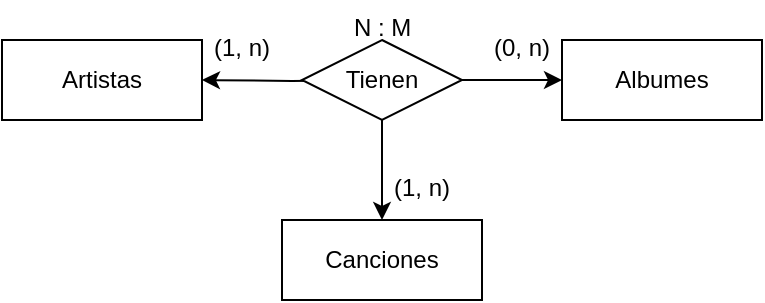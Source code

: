 <mxfile version="21.8.0" type="github">
  <diagram id="R2lEEEUBdFMjLlhIrx00" name="Page-1">
    <mxGraphModel dx="326" dy="381" grid="1" gridSize="10" guides="1" tooltips="1" connect="1" arrows="1" fold="1" page="1" pageScale="1" pageWidth="850" pageHeight="1100" math="0" shadow="0" extFonts="Permanent Marker^https://fonts.googleapis.com/css?family=Permanent+Marker">
      <root>
        <mxCell id="0" />
        <mxCell id="1" parent="0" />
        <mxCell id="vyiPLad3EAMQmW1g5jPn-1" value="Artistas" style="whiteSpace=wrap;html=1;align=center;" vertex="1" parent="1">
          <mxGeometry x="60" y="250" width="100" height="40" as="geometry" />
        </mxCell>
        <mxCell id="vyiPLad3EAMQmW1g5jPn-4" style="edgeStyle=orthogonalEdgeStyle;rounded=0;orthogonalLoop=1;jettySize=auto;html=1;entryX=1;entryY=0.5;entryDx=0;entryDy=0;" edge="1" parent="1" target="vyiPLad3EAMQmW1g5jPn-1">
          <mxGeometry relative="1" as="geometry">
            <mxPoint x="250" y="270" as="sourcePoint" />
          </mxGeometry>
        </mxCell>
        <mxCell id="vyiPLad3EAMQmW1g5jPn-12" value="" style="edgeStyle=orthogonalEdgeStyle;rounded=0;orthogonalLoop=1;jettySize=auto;html=1;" edge="1" parent="1" source="vyiPLad3EAMQmW1g5jPn-8" target="vyiPLad3EAMQmW1g5jPn-9">
          <mxGeometry relative="1" as="geometry" />
        </mxCell>
        <mxCell id="vyiPLad3EAMQmW1g5jPn-28" value="" style="edgeStyle=orthogonalEdgeStyle;rounded=0;orthogonalLoop=1;jettySize=auto;html=1;" edge="1" parent="1" source="vyiPLad3EAMQmW1g5jPn-8" target="vyiPLad3EAMQmW1g5jPn-27">
          <mxGeometry relative="1" as="geometry" />
        </mxCell>
        <mxCell id="vyiPLad3EAMQmW1g5jPn-8" value="Tienen" style="shape=rhombus;perimeter=rhombusPerimeter;whiteSpace=wrap;html=1;align=center;" vertex="1" parent="1">
          <mxGeometry x="210" y="250" width="80" height="40" as="geometry" />
        </mxCell>
        <mxCell id="vyiPLad3EAMQmW1g5jPn-9" value="Albumes" style="whiteSpace=wrap;html=1;align=center;" vertex="1" parent="1">
          <mxGeometry x="340" y="250" width="100" height="40" as="geometry" />
        </mxCell>
        <mxCell id="vyiPLad3EAMQmW1g5jPn-17" value="(1, n)" style="text;strokeColor=none;fillColor=none;spacingLeft=4;spacingRight=4;overflow=hidden;rotatable=0;points=[[0,0.5],[1,0.5]];portConstraint=eastwest;fontSize=12;whiteSpace=wrap;html=1;" vertex="1" parent="1">
          <mxGeometry x="160" y="240" width="40" height="30" as="geometry" />
        </mxCell>
        <mxCell id="vyiPLad3EAMQmW1g5jPn-18" value="(0, n)" style="text;strokeColor=none;fillColor=none;spacingLeft=4;spacingRight=4;overflow=hidden;rotatable=0;points=[[0,0.5],[1,0.5]];portConstraint=eastwest;fontSize=12;whiteSpace=wrap;html=1;" vertex="1" parent="1">
          <mxGeometry x="300" y="240" width="40" height="30" as="geometry" />
        </mxCell>
        <mxCell id="vyiPLad3EAMQmW1g5jPn-19" value="N : M" style="text;strokeColor=none;fillColor=none;spacingLeft=4;spacingRight=4;overflow=hidden;rotatable=0;points=[[0,0.5],[1,0.5]];portConstraint=eastwest;fontSize=12;whiteSpace=wrap;html=1;" vertex="1" parent="1">
          <mxGeometry x="230" y="230" width="40" height="30" as="geometry" />
        </mxCell>
        <mxCell id="vyiPLad3EAMQmW1g5jPn-27" value="Canciones" style="whiteSpace=wrap;html=1;align=center;" vertex="1" parent="1">
          <mxGeometry x="200" y="340" width="100" height="40" as="geometry" />
        </mxCell>
        <mxCell id="vyiPLad3EAMQmW1g5jPn-29" value="(1, n)" style="text;strokeColor=none;fillColor=none;spacingLeft=4;spacingRight=4;overflow=hidden;rotatable=0;points=[[0,0.5],[1,0.5]];portConstraint=eastwest;fontSize=12;whiteSpace=wrap;html=1;" vertex="1" parent="1">
          <mxGeometry x="250" y="310" width="40" height="30" as="geometry" />
        </mxCell>
      </root>
    </mxGraphModel>
  </diagram>
</mxfile>
